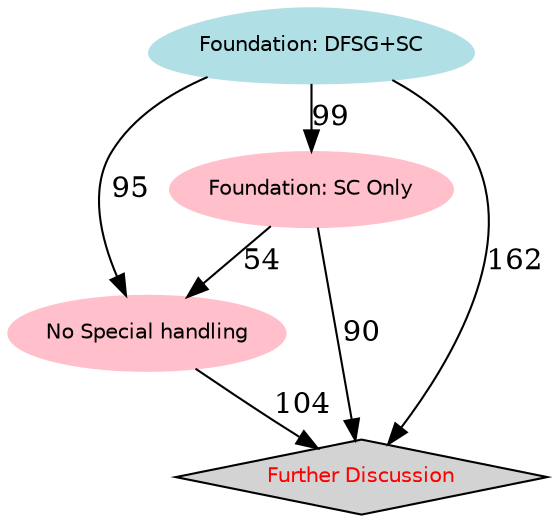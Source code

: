 digraph Results {
  ranksep=0.25;
  "Foundation: DFSG+SC" [ style="filled" , color="powderblue", shape=egg,  fontcolor="Navy Blue", fontname="Helvetica", fontsize=10  ];
  "No Special handling" [ style="filled" , color="pink", fontname="Helvetica", fontsize=10  ];
  "Foundation: SC Only" [ style="filled" , color="pink", fontname="Helvetica", fontsize=10  ];
  "Further Discussion" [ style="filled" , shape=diamond, fontcolor="Red", fontname="Helvetica", fontsize=10  ];

  "Foundation: DFSG+SC" -> "No Special handling" [ label="95" ];
  "Foundation: DFSG+SC" -> "Foundation: SC Only" [ label="99" ];
  "Foundation: DFSG+SC" -> "Further Discussion"  [ label="162" ];

  "Foundation: SC Only" -> "No Special handling" [ label="54" ];
  "Foundation: SC Only" -> "Further Discussion"  [ label="90" ];

  "No Special handling" -> "Further Discussion"  [ label="104" ];

}
